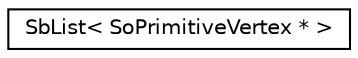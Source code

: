 digraph "Graphical Class Hierarchy"
{
 // LATEX_PDF_SIZE
  edge [fontname="Helvetica",fontsize="10",labelfontname="Helvetica",labelfontsize="10"];
  node [fontname="Helvetica",fontsize="10",shape=record];
  rankdir="LR";
  Node0 [label="SbList\< SoPrimitiveVertex * \>",height=0.2,width=0.4,color="black", fillcolor="white", style="filled",URL="$classSbList.html",tooltip=" "];
}
